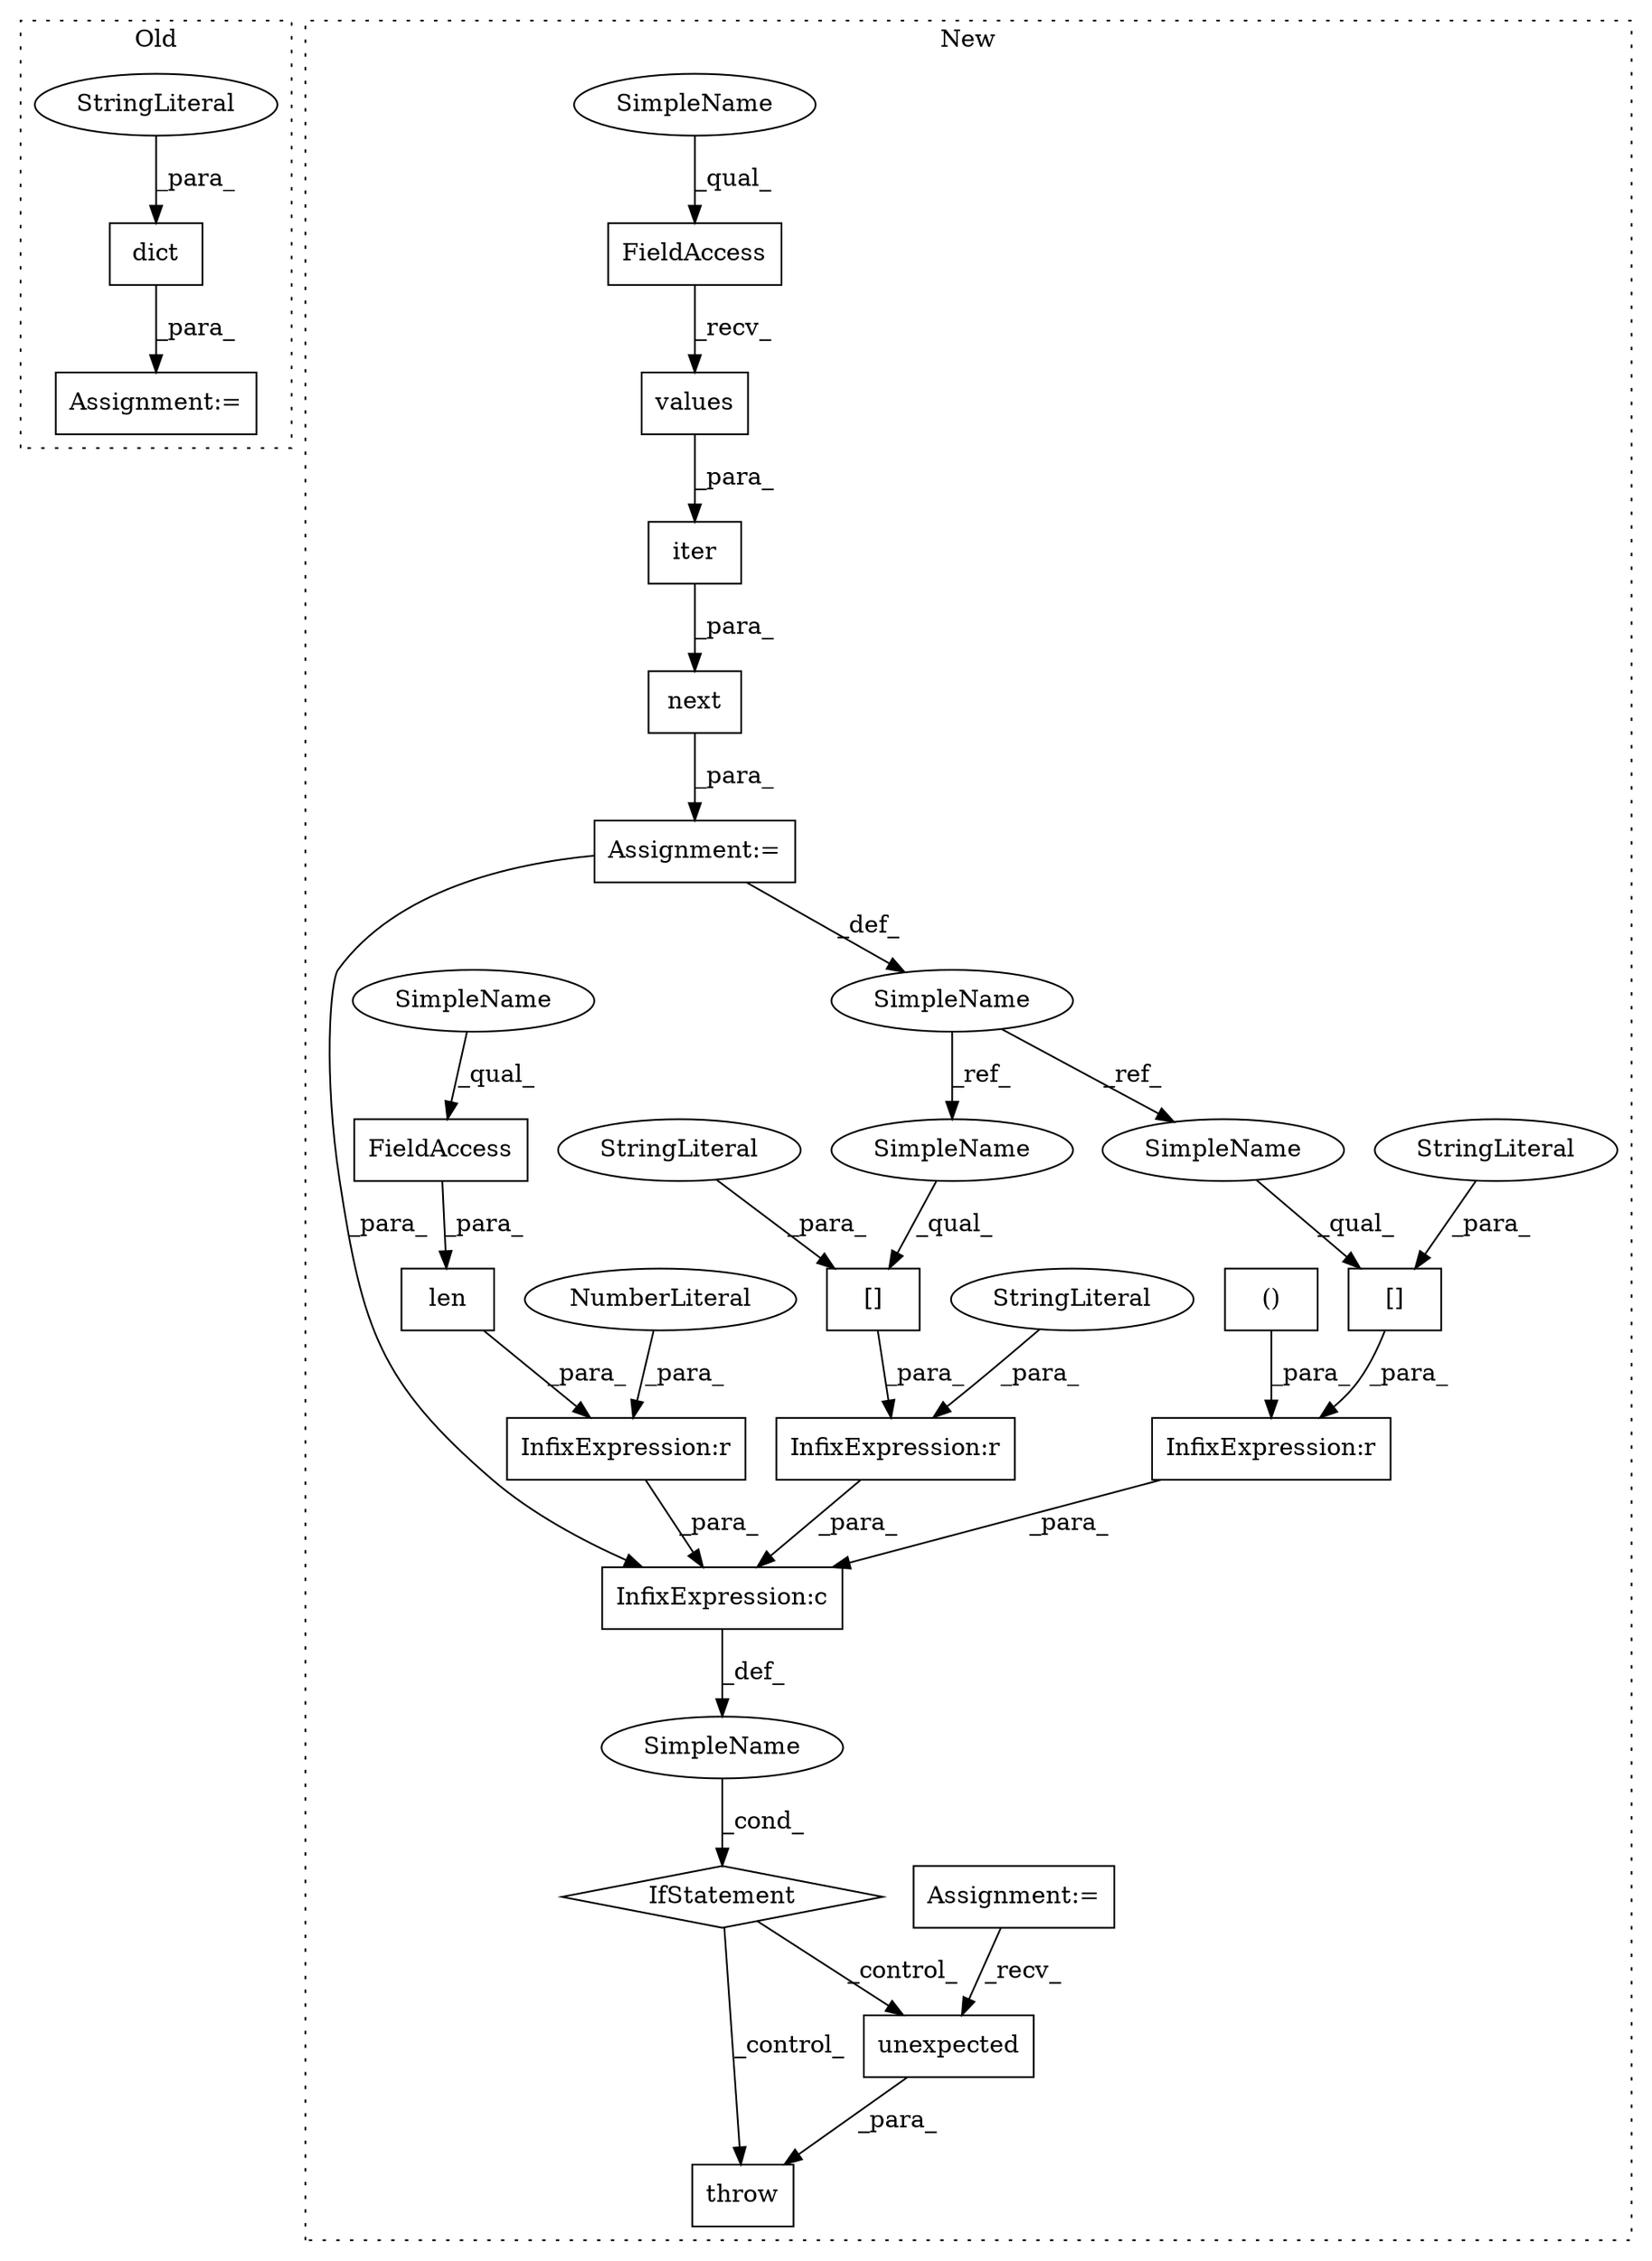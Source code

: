 digraph G {
subgraph cluster0 {
1 [label="dict" a="32" s="1347,1412" l="5,1" shape="box"];
22 [label="Assignment:=" a="7" s="1346" l="1" shape="box"];
26 [label="StringLiteral" a="45" s="1352" l="17" shape="ellipse"];
label = "Old";
style="dotted";
}
subgraph cluster1 {
2 [label="iter" a="32" s="1477,1508" l="5,1" shape="box"];
3 [label="next" a="32" s="1472,1509" l="5,1" shape="box"];
4 [label="InfixExpression:r" a="27" s="1609" l="9" shape="box"];
5 [label="()" a="106" s="1618" l="35" shape="box"];
6 [label="[]" a="2" s="1589,1608" l="12,1" shape="box"];
7 [label="InfixExpression:r" a="27" s="1572" l="4" shape="box"];
8 [label="[]" a="2" s="1553,1571" l="12,1" shape="box"];
9 [label="InfixExpression:c" a="27" s="1548" l="4" shape="box"];
10 [label="InfixExpression:r" a="27" s="1543" l="3" shape="box"];
11 [label="NumberLiteral" a="34" s="1546" l="1" shape="ellipse"];
12 [label="len" a="32" s="1521,1542" l="4,1" shape="box"];
13 [label="throw" a="53" s="1665" l="6" shape="box"];
14 [label="SimpleName" a="42" s="" l="" shape="ellipse"];
15 [label="unexpected" a="32" s="1688" l="12" shape="box"];
16 [label="FieldAccess" a="22" s="1525" l="17" shape="box"];
17 [label="FieldAccess" a="22" s="1482" l="17" shape="box"];
18 [label="values" a="32" s="1500" l="8" shape="box"];
19 [label="IfStatement" a="25" s="1516,1655" l="4,2" shape="diamond"];
20 [label="SimpleName" a="42" s="1460" l="11" shape="ellipse"];
21 [label="Assignment:=" a="7" s="1471" l="1" shape="box"];
23 [label="StringLiteral" a="45" s="1601" l="7" shape="ellipse"];
24 [label="StringLiteral" a="45" s="1565" l="6" shape="ellipse"];
25 [label="StringLiteral" a="45" s="1576" l="7" shape="ellipse"];
27 [label="Assignment:=" a="7" s="832" l="16" shape="box"];
28 [label="SimpleName" a="42" s="1482" l="4" shape="ellipse"];
29 [label="SimpleName" a="42" s="1525" l="4" shape="ellipse"];
30 [label="SimpleName" a="42" s="1589" l="11" shape="ellipse"];
31 [label="SimpleName" a="42" s="1553" l="11" shape="ellipse"];
label = "New";
style="dotted";
}
1 -> 22 [label="_para_"];
2 -> 3 [label="_para_"];
3 -> 21 [label="_para_"];
4 -> 9 [label="_para_"];
5 -> 4 [label="_para_"];
6 -> 4 [label="_para_"];
7 -> 9 [label="_para_"];
8 -> 7 [label="_para_"];
9 -> 14 [label="_def_"];
10 -> 9 [label="_para_"];
11 -> 10 [label="_para_"];
12 -> 10 [label="_para_"];
14 -> 19 [label="_cond_"];
15 -> 13 [label="_para_"];
16 -> 12 [label="_para_"];
17 -> 18 [label="_recv_"];
18 -> 2 [label="_para_"];
19 -> 15 [label="_control_"];
19 -> 13 [label="_control_"];
20 -> 30 [label="_ref_"];
20 -> 31 [label="_ref_"];
21 -> 9 [label="_para_"];
21 -> 20 [label="_def_"];
23 -> 6 [label="_para_"];
24 -> 8 [label="_para_"];
25 -> 7 [label="_para_"];
26 -> 1 [label="_para_"];
27 -> 15 [label="_recv_"];
28 -> 17 [label="_qual_"];
29 -> 16 [label="_qual_"];
30 -> 6 [label="_qual_"];
31 -> 8 [label="_qual_"];
}